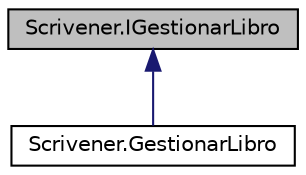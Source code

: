 digraph "Scrivener.IGestionarLibro"
{
  edge [fontname="Helvetica",fontsize="10",labelfontname="Helvetica",labelfontsize="10"];
  node [fontname="Helvetica",fontsize="10",shape=record];
  Node1 [label="Scrivener.IGestionarLibro",height=0.2,width=0.4,color="black", fillcolor="grey75", style="filled" fontcolor="black"];
  Node1 -> Node2 [dir="back",color="midnightblue",fontsize="10",style="solid"];
  Node2 [label="Scrivener.GestionarLibro",height=0.2,width=0.4,color="black", fillcolor="white", style="filled",URL="$class_scrivener_1_1_gestionar_libro.html",tooltip="Gestionar libro. "];
}
